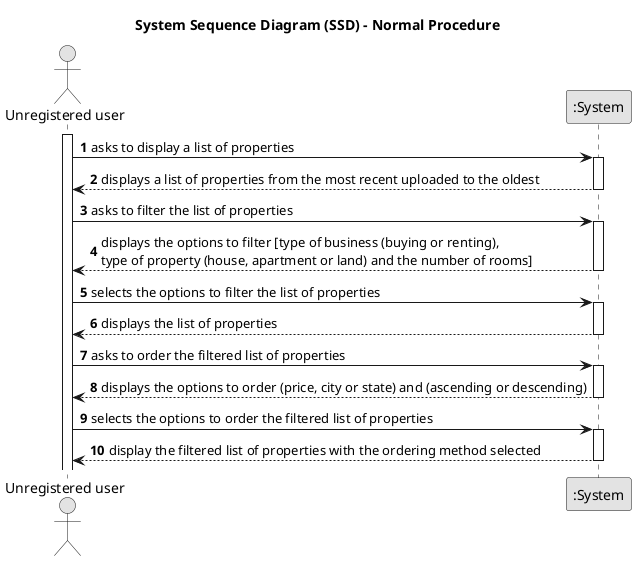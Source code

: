 @startuml
skinparam monochrome true
skinparam packageStyle rectangle
skinparam shadowing false

title System Sequence Diagram (SSD) - Normal Procedure

autonumber

actor "Unregistered user" as User
participant ":System" as System

activate User

    User -> System : asks to display a list of properties
        activate System

    System --> User : displays a list of properties from the most recent uploaded to the oldest
        deactivate System

    User -> System : asks to filter the list of properties
        activate System

    System --> User : displays the options to filter [type of business (buying or renting), \ntype of property (house, apartment or land) and the number of rooms]
        deactivate System

    User -> System : selects the options to filter the list of properties
        activate System

    System --> User : displays the list of properties
        deactivate System

    User -> System : asks to order the filtered list of properties
        activate System

    System --> User : displays the options to order (price, city or state) and (ascending or descending)
        deactivate System

    User -> System : selects the options to order the filtered list of properties
        activate System

    System --> User : display the filtered list of properties with the ordering method selected
        deactivate System


@enduml
